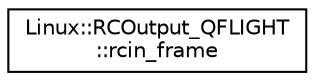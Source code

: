 digraph "Graphical Class Hierarchy"
{
 // INTERACTIVE_SVG=YES
  edge [fontname="Helvetica",fontsize="10",labelfontname="Helvetica",labelfontsize="10"];
  node [fontname="Helvetica",fontsize="10",shape=record];
  rankdir="LR";
  Node1 [label="Linux::RCOutput_QFLIGHT\l::rcin_frame",height=0.2,width=0.4,color="black", fillcolor="white", style="filled",URL="$structLinux_1_1RCOutput__QFLIGHT_1_1rcin__frame.html"];
}
